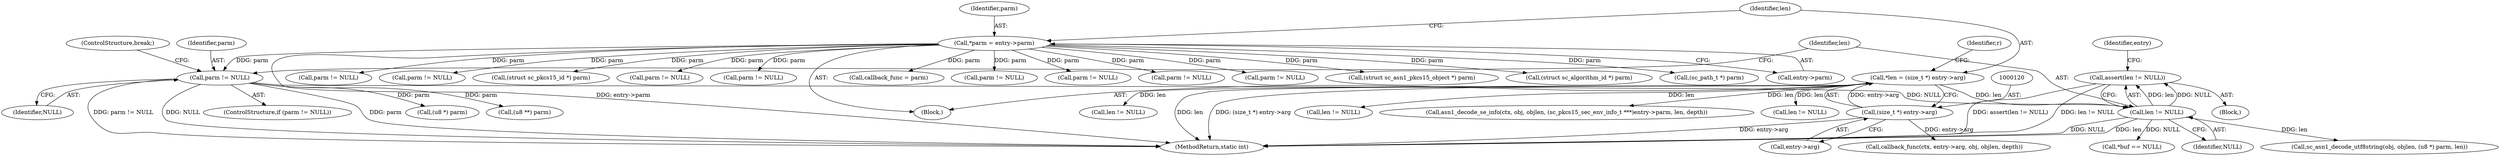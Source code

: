 digraph "0_OpenSC_a3fc7693f3a035a8a7921cffb98432944bb42740@API" {
"1000540" [label="(Call,assert(len != NULL))"];
"1000541" [label="(Call,len != NULL)"];
"1000117" [label="(Call,*len = (size_t *) entry->arg)"];
"1000119" [label="(Call,(size_t *) entry->arg)"];
"1000536" [label="(Call,parm != NULL)"];
"1000110" [label="(Call,*parm = entry->parm)"];
"1000452" [label="(Call,parm != NULL)"];
"1000541" [label="(Call,len != NULL)"];
"1000128" [label="(Call,callback_func = parm)"];
"1000709" [label="(Call,asn1_decode_se_info(ctx, obj, objlen, (sc_pkcs15_sec_env_info_t ***)entry->parm, len, depth))"];
"1000770" [label="(MethodReturn,static int)"];
"1000535" [label="(ControlStructure,if (parm != NULL))"];
"1000589" [label="(Call,(u8 *) parm)"];
"1000218" [label="(Call,parm != NULL)"];
"1000542" [label="(Identifier,len)"];
"1000118" [label="(Identifier,len)"];
"1000252" [label="(Call,parm != NULL)"];
"1000536" [label="(Call,parm != NULL)"];
"1000368" [label="(Call,len != NULL)"];
"1000458" [label="(Call,len != NULL)"];
"1000730" [label="(Call,callback_func(ctx, entry->arg, obj, objlen, depth))"];
"1000565" [label="(Call,*buf == NULL)"];
"1000119" [label="(Call,(size_t *) entry->arg)"];
"1000521" [label="(Call,parm != NULL)"];
"1000537" [label="(Identifier,parm)"];
"1000110" [label="(Call,*parm = entry->parm)"];
"1000162" [label="(Call,parm != NULL)"];
"1000604" [label="(ControlStructure,break;)"];
"1000677" [label="(Call,(struct sc_asn1_pkcs15_object *) parm)"];
"1000695" [label="(Call,(struct sc_algorithm_id *) parm)"];
"1000547" [label="(Identifier,entry)"];
"1000108" [label="(Block,)"];
"1000554" [label="(Call,(u8 **) parm)"];
"1000126" [label="(Identifier,r)"];
"1000618" [label="(Call,(sc_path_t *) parm)"];
"1000117" [label="(Call,*len = (size_t *) entry->arg)"];
"1000121" [label="(Call,entry->arg)"];
"1000112" [label="(Call,entry->parm)"];
"1000111" [label="(Identifier,parm)"];
"1000346" [label="(Call,parm != NULL)"];
"1000362" [label="(Call,parm != NULL)"];
"1000539" [label="(Block,)"];
"1000538" [label="(Identifier,NULL)"];
"1000268" [label="(Call,len != NULL)"];
"1000543" [label="(Identifier,NULL)"];
"1000634" [label="(Call,(struct sc_pkcs15_id *) parm)"];
"1000586" [label="(Call,sc_asn1_decode_utf8string(obj, objlen, (u8 *) parm, len))"];
"1000540" [label="(Call,assert(len != NULL))"];
"1000185" [label="(Call,parm != NULL)"];
"1000540" -> "1000539"  [label="AST: "];
"1000540" -> "1000541"  [label="CFG: "];
"1000541" -> "1000540"  [label="AST: "];
"1000547" -> "1000540"  [label="CFG: "];
"1000540" -> "1000770"  [label="DDG: assert(len != NULL)"];
"1000540" -> "1000770"  [label="DDG: len != NULL"];
"1000541" -> "1000540"  [label="DDG: len"];
"1000541" -> "1000540"  [label="DDG: NULL"];
"1000541" -> "1000543"  [label="CFG: "];
"1000542" -> "1000541"  [label="AST: "];
"1000543" -> "1000541"  [label="AST: "];
"1000541" -> "1000770"  [label="DDG: NULL"];
"1000541" -> "1000770"  [label="DDG: len"];
"1000117" -> "1000541"  [label="DDG: len"];
"1000536" -> "1000541"  [label="DDG: NULL"];
"1000541" -> "1000565"  [label="DDG: NULL"];
"1000541" -> "1000586"  [label="DDG: len"];
"1000117" -> "1000108"  [label="AST: "];
"1000117" -> "1000119"  [label="CFG: "];
"1000118" -> "1000117"  [label="AST: "];
"1000119" -> "1000117"  [label="AST: "];
"1000126" -> "1000117"  [label="CFG: "];
"1000117" -> "1000770"  [label="DDG: len"];
"1000117" -> "1000770"  [label="DDG: (size_t *) entry->arg"];
"1000119" -> "1000117"  [label="DDG: entry->arg"];
"1000117" -> "1000268"  [label="DDG: len"];
"1000117" -> "1000368"  [label="DDG: len"];
"1000117" -> "1000458"  [label="DDG: len"];
"1000117" -> "1000709"  [label="DDG: len"];
"1000119" -> "1000121"  [label="CFG: "];
"1000120" -> "1000119"  [label="AST: "];
"1000121" -> "1000119"  [label="AST: "];
"1000119" -> "1000770"  [label="DDG: entry->arg"];
"1000119" -> "1000730"  [label="DDG: entry->arg"];
"1000536" -> "1000535"  [label="AST: "];
"1000536" -> "1000538"  [label="CFG: "];
"1000537" -> "1000536"  [label="AST: "];
"1000538" -> "1000536"  [label="AST: "];
"1000542" -> "1000536"  [label="CFG: "];
"1000604" -> "1000536"  [label="CFG: "];
"1000536" -> "1000770"  [label="DDG: parm != NULL"];
"1000536" -> "1000770"  [label="DDG: NULL"];
"1000536" -> "1000770"  [label="DDG: parm"];
"1000110" -> "1000536"  [label="DDG: parm"];
"1000536" -> "1000554"  [label="DDG: parm"];
"1000536" -> "1000589"  [label="DDG: parm"];
"1000110" -> "1000108"  [label="AST: "];
"1000110" -> "1000112"  [label="CFG: "];
"1000111" -> "1000110"  [label="AST: "];
"1000112" -> "1000110"  [label="AST: "];
"1000118" -> "1000110"  [label="CFG: "];
"1000110" -> "1000770"  [label="DDG: entry->parm"];
"1000110" -> "1000128"  [label="DDG: parm"];
"1000110" -> "1000162"  [label="DDG: parm"];
"1000110" -> "1000185"  [label="DDG: parm"];
"1000110" -> "1000218"  [label="DDG: parm"];
"1000110" -> "1000252"  [label="DDG: parm"];
"1000110" -> "1000346"  [label="DDG: parm"];
"1000110" -> "1000362"  [label="DDG: parm"];
"1000110" -> "1000452"  [label="DDG: parm"];
"1000110" -> "1000521"  [label="DDG: parm"];
"1000110" -> "1000618"  [label="DDG: parm"];
"1000110" -> "1000634"  [label="DDG: parm"];
"1000110" -> "1000677"  [label="DDG: parm"];
"1000110" -> "1000695"  [label="DDG: parm"];
}
